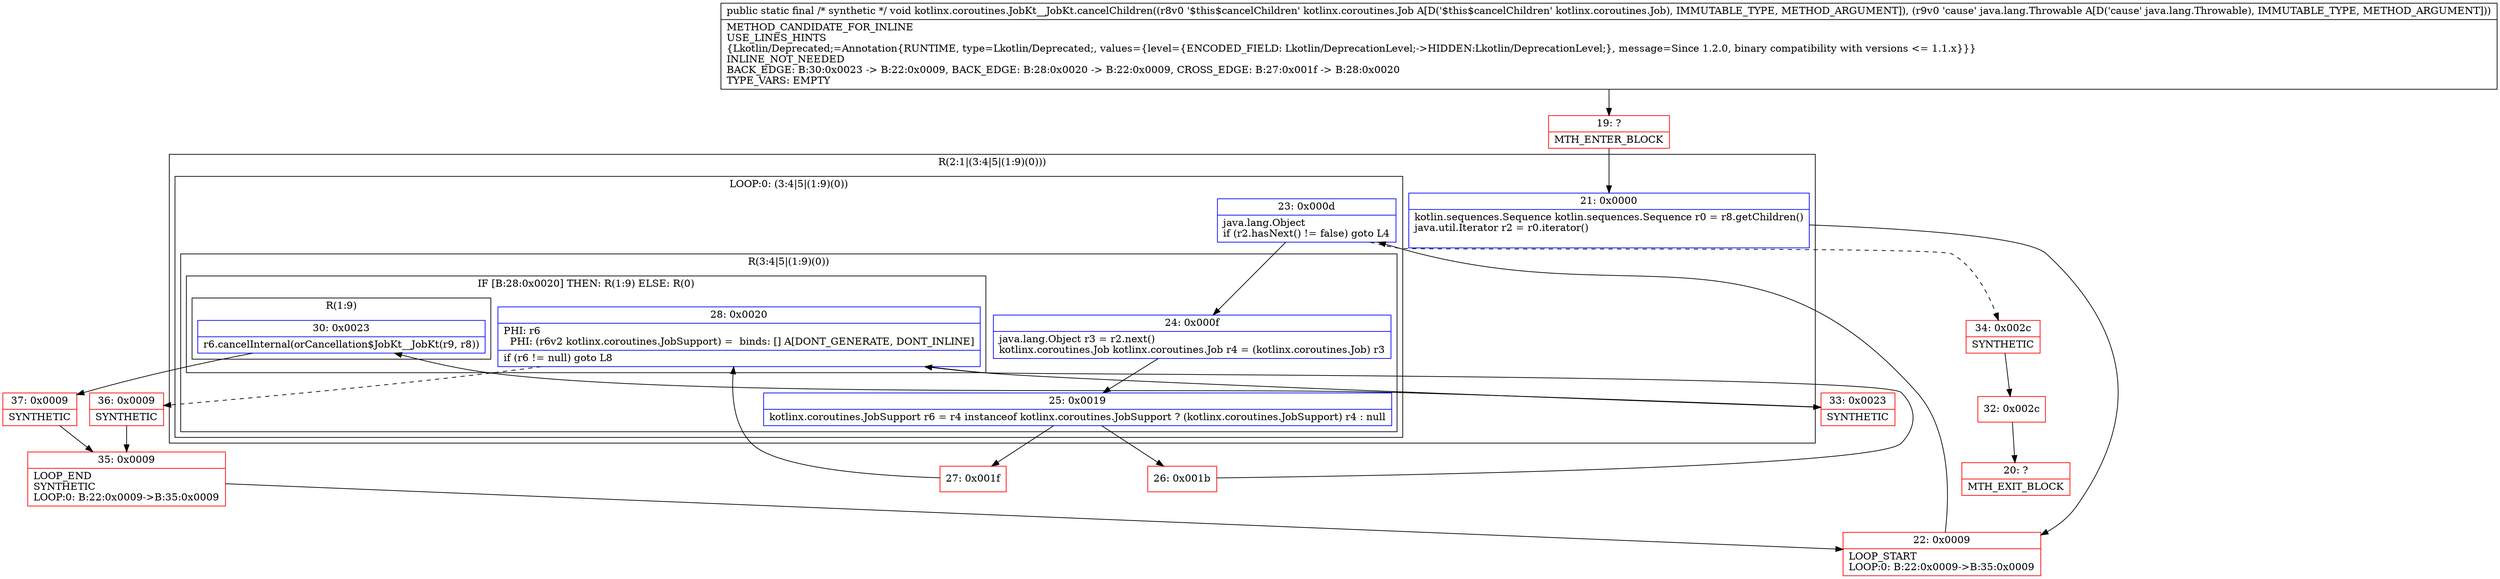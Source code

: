 digraph "CFG forkotlinx.coroutines.JobKt__JobKt.cancelChildren(Lkotlinx\/coroutines\/Job;Ljava\/lang\/Throwable;)V" {
subgraph cluster_Region_1426838995 {
label = "R(2:1|(3:4|5|(1:9)(0)))";
node [shape=record,color=blue];
Node_21 [shape=record,label="{21\:\ 0x0000|kotlin.sequences.Sequence kotlin.sequences.Sequence r0 = r8.getChildren()\ljava.util.Iterator r2 = r0.iterator()\l\l}"];
subgraph cluster_LoopRegion_1925107257 {
label = "LOOP:0: (3:4|5|(1:9)(0))";
node [shape=record,color=blue];
Node_23 [shape=record,label="{23\:\ 0x000d|java.lang.Object \lif (r2.hasNext() != false) goto L4\l}"];
subgraph cluster_Region_1513727173 {
label = "R(3:4|5|(1:9)(0))";
node [shape=record,color=blue];
Node_24 [shape=record,label="{24\:\ 0x000f|java.lang.Object r3 = r2.next()\lkotlinx.coroutines.Job kotlinx.coroutines.Job r4 = (kotlinx.coroutines.Job) r3\l}"];
Node_25 [shape=record,label="{25\:\ 0x0019|kotlinx.coroutines.JobSupport r6 = r4 instanceof kotlinx.coroutines.JobSupport ? (kotlinx.coroutines.JobSupport) r4 : null\l}"];
subgraph cluster_IfRegion_1414535178 {
label = "IF [B:28:0x0020] THEN: R(1:9) ELSE: R(0)";
node [shape=record,color=blue];
Node_28 [shape=record,label="{28\:\ 0x0020|PHI: r6 \l  PHI: (r6v2 kotlinx.coroutines.JobSupport) =  binds: [] A[DONT_GENERATE, DONT_INLINE]\l|if (r6 != null) goto L8\l}"];
subgraph cluster_Region_1866909686 {
label = "R(1:9)";
node [shape=record,color=blue];
Node_30 [shape=record,label="{30\:\ 0x0023|r6.cancelInternal(orCancellation$JobKt__JobKt(r9, r8))\l}"];
}
subgraph cluster_Region_211067847 {
label = "R(0)";
node [shape=record,color=blue];
}
}
}
}
}
Node_19 [shape=record,color=red,label="{19\:\ ?|MTH_ENTER_BLOCK\l}"];
Node_22 [shape=record,color=red,label="{22\:\ 0x0009|LOOP_START\lLOOP:0: B:22:0x0009\-\>B:35:0x0009\l}"];
Node_26 [shape=record,color=red,label="{26\:\ 0x001b}"];
Node_33 [shape=record,color=red,label="{33\:\ 0x0023|SYNTHETIC\l}"];
Node_37 [shape=record,color=red,label="{37\:\ 0x0009|SYNTHETIC\l}"];
Node_35 [shape=record,color=red,label="{35\:\ 0x0009|LOOP_END\lSYNTHETIC\lLOOP:0: B:22:0x0009\-\>B:35:0x0009\l}"];
Node_36 [shape=record,color=red,label="{36\:\ 0x0009|SYNTHETIC\l}"];
Node_27 [shape=record,color=red,label="{27\:\ 0x001f}"];
Node_34 [shape=record,color=red,label="{34\:\ 0x002c|SYNTHETIC\l}"];
Node_32 [shape=record,color=red,label="{32\:\ 0x002c}"];
Node_20 [shape=record,color=red,label="{20\:\ ?|MTH_EXIT_BLOCK\l}"];
MethodNode[shape=record,label="{public static final \/* synthetic *\/ void kotlinx.coroutines.JobKt__JobKt.cancelChildren((r8v0 '$this$cancelChildren' kotlinx.coroutines.Job A[D('$this$cancelChildren' kotlinx.coroutines.Job), IMMUTABLE_TYPE, METHOD_ARGUMENT]), (r9v0 'cause' java.lang.Throwable A[D('cause' java.lang.Throwable), IMMUTABLE_TYPE, METHOD_ARGUMENT]))  | METHOD_CANDIDATE_FOR_INLINE\lUSE_LINES_HINTS\l\{Lkotlin\/Deprecated;=Annotation\{RUNTIME, type=Lkotlin\/Deprecated;, values=\{level=\{ENCODED_FIELD: Lkotlin\/DeprecationLevel;\-\>HIDDEN:Lkotlin\/DeprecationLevel;\}, message=Since 1.2.0, binary compatibility with versions \<= 1.1.x\}\}\}\lINLINE_NOT_NEEDED\lBACK_EDGE: B:30:0x0023 \-\> B:22:0x0009, BACK_EDGE: B:28:0x0020 \-\> B:22:0x0009, CROSS_EDGE: B:27:0x001f \-\> B:28:0x0020\lTYPE_VARS: EMPTY\l}"];
MethodNode -> Node_19;Node_21 -> Node_22;
Node_23 -> Node_24;
Node_23 -> Node_34[style=dashed];
Node_24 -> Node_25;
Node_25 -> Node_26;
Node_25 -> Node_27;
Node_28 -> Node_33;
Node_28 -> Node_36[style=dashed];
Node_30 -> Node_37;
Node_19 -> Node_21;
Node_22 -> Node_23;
Node_26 -> Node_28;
Node_33 -> Node_30;
Node_37 -> Node_35;
Node_35 -> Node_22;
Node_36 -> Node_35;
Node_27 -> Node_28;
Node_34 -> Node_32;
Node_32 -> Node_20;
}

